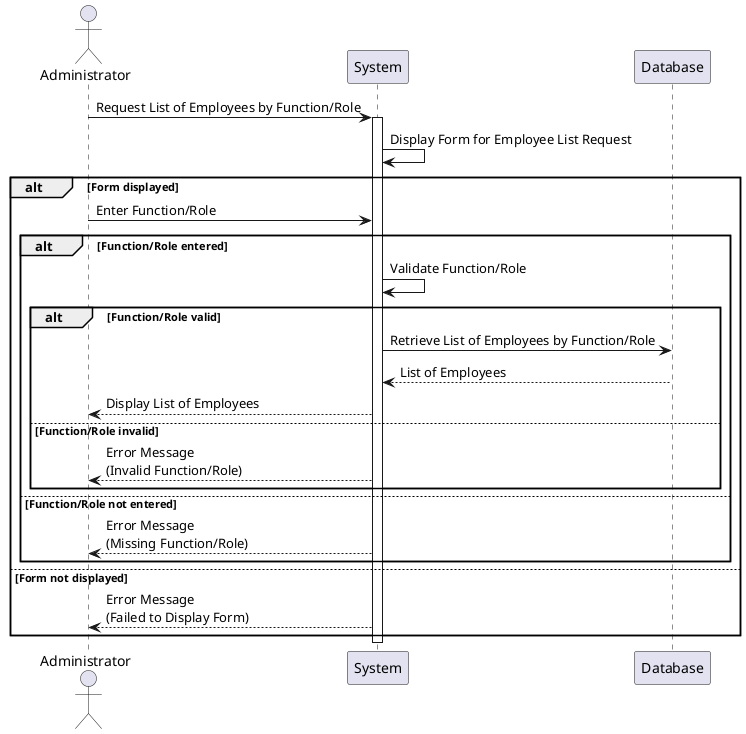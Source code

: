 @startuml
actor Administrator as Admin

Admin -> System: Request List of Employees by Function/Role
activate System

System -> System: Display Form for Employee List Request
alt Form displayed
    Admin -> System: Enter Function/Role
    alt Function/Role entered
        System -> System: Validate Function/Role
        alt Function/Role valid
            System -> Database: Retrieve List of Employees by Function/Role
            Database --> System: List of Employees
            System --> Admin: Display List of Employees
        else Function/Role invalid
            System --> Admin: Error Message\n(Invalid Function/Role)
        end
    else Function/Role not entered
        System --> Admin: Error Message\n(Missing Function/Role)
    end
else Form not displayed
    System --> Admin: Error Message\n(Failed to Display Form)
end

deactivate System
@enduml
